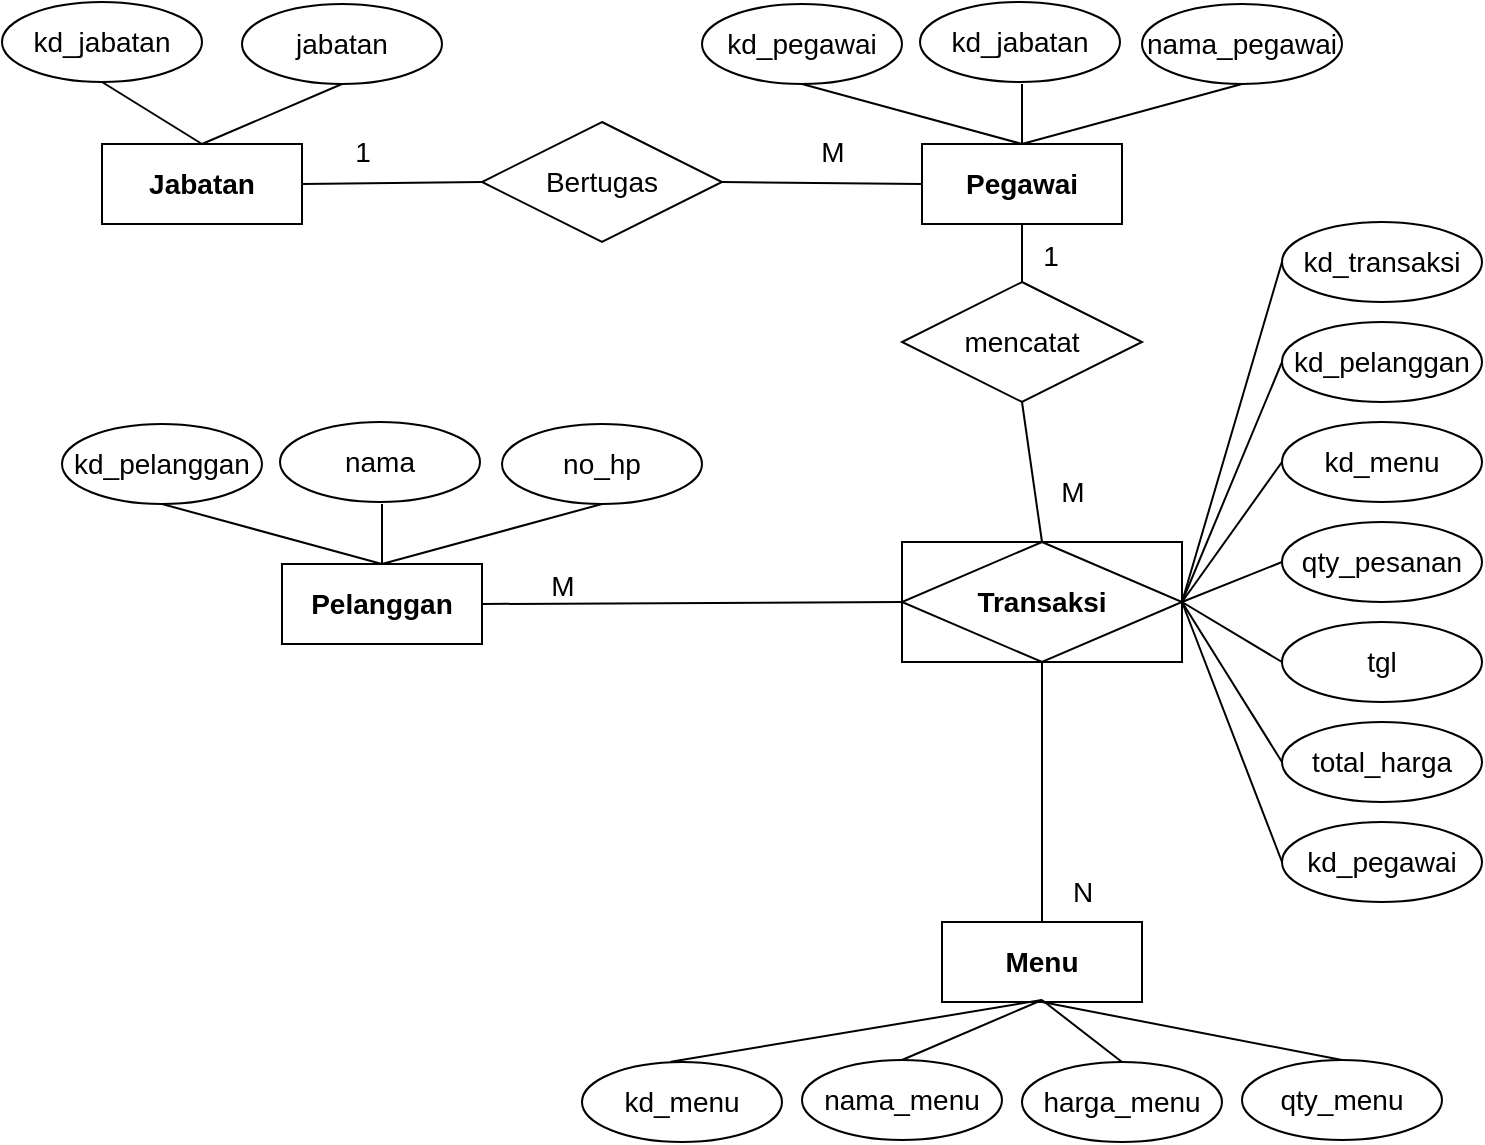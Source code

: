 <mxfile version="20.0.3" type="github">
  <diagram id="R2lEEEUBdFMjLlhIrx00" name="Page-1">
    <mxGraphModel dx="841" dy="448" grid="1" gridSize="10" guides="0" tooltips="1" connect="1" arrows="1" fold="1" page="1" pageScale="1" pageWidth="1169" pageHeight="827" background="#ffffff" math="0" shadow="0" extFonts="Permanent Marker^https://fonts.googleapis.com/css?family=Permanent+Marker">
      <root>
        <object label="" R2lEEEUBdFMjLlhIrx00="" id="0">
          <mxCell />
        </object>
        <mxCell id="1" parent="0" />
        <mxCell id="9uWtrGqiBt9vVxMqKEjF-1" value="&lt;b&gt;&lt;font style=&quot;font-size: 14px;&quot;&gt;Pelanggan&lt;/font&gt;&lt;/b&gt;" style="whiteSpace=wrap;html=1;align=center;" vertex="1" parent="1">
          <mxGeometry x="240" y="421" width="100" height="40" as="geometry" />
        </mxCell>
        <mxCell id="9uWtrGqiBt9vVxMqKEjF-3" value="kd_pelanggan" style="ellipse;whiteSpace=wrap;html=1;align=center;fontSize=14;" vertex="1" parent="1">
          <mxGeometry x="130" y="351" width="100" height="40" as="geometry" />
        </mxCell>
        <mxCell id="9uWtrGqiBt9vVxMqKEjF-4" value="nama" style="ellipse;whiteSpace=wrap;html=1;align=center;fontSize=14;" vertex="1" parent="1">
          <mxGeometry x="239" y="350" width="100" height="40" as="geometry" />
        </mxCell>
        <mxCell id="9uWtrGqiBt9vVxMqKEjF-5" value="no_hp" style="ellipse;whiteSpace=wrap;html=1;align=center;fontSize=14;" vertex="1" parent="1">
          <mxGeometry x="350" y="351" width="100" height="40" as="geometry" />
        </mxCell>
        <mxCell id="9uWtrGqiBt9vVxMqKEjF-6" value="" style="endArrow=none;html=1;rounded=0;fontSize=14;exitX=0.5;exitY=0;exitDx=0;exitDy=0;entryX=0.5;entryY=1;entryDx=0;entryDy=0;" edge="1" parent="1" source="9uWtrGqiBt9vVxMqKEjF-1" target="9uWtrGqiBt9vVxMqKEjF-3">
          <mxGeometry width="50" height="50" relative="1" as="geometry">
            <mxPoint x="640" y="371" as="sourcePoint" />
            <mxPoint x="690" y="321" as="targetPoint" />
          </mxGeometry>
        </mxCell>
        <mxCell id="9uWtrGqiBt9vVxMqKEjF-9" value="" style="endArrow=none;html=1;rounded=0;fontSize=14;" edge="1" parent="1">
          <mxGeometry width="50" height="50" relative="1" as="geometry">
            <mxPoint x="290" y="421" as="sourcePoint" />
            <mxPoint x="290" y="391" as="targetPoint" />
          </mxGeometry>
        </mxCell>
        <mxCell id="9uWtrGqiBt9vVxMqKEjF-10" value="" style="endArrow=none;html=1;rounded=0;fontSize=14;entryX=0.5;entryY=1;entryDx=0;entryDy=0;" edge="1" parent="1" target="9uWtrGqiBt9vVxMqKEjF-5">
          <mxGeometry width="50" height="50" relative="1" as="geometry">
            <mxPoint x="290" y="421" as="sourcePoint" />
            <mxPoint x="300" y="401" as="targetPoint" />
          </mxGeometry>
        </mxCell>
        <mxCell id="9uWtrGqiBt9vVxMqKEjF-11" value="&lt;b&gt;&lt;font style=&quot;font-size: 14px;&quot;&gt;Menu&lt;/font&gt;&lt;/b&gt;" style="whiteSpace=wrap;html=1;align=center;" vertex="1" parent="1">
          <mxGeometry x="570" y="600" width="100" height="40" as="geometry" />
        </mxCell>
        <mxCell id="9uWtrGqiBt9vVxMqKEjF-12" value="kd_menu" style="ellipse;whiteSpace=wrap;html=1;align=center;fontSize=14;" vertex="1" parent="1">
          <mxGeometry x="390" y="670" width="100" height="40" as="geometry" />
        </mxCell>
        <mxCell id="9uWtrGqiBt9vVxMqKEjF-13" value="nama_menu" style="ellipse;whiteSpace=wrap;html=1;align=center;fontSize=14;" vertex="1" parent="1">
          <mxGeometry x="500" y="669" width="100" height="40" as="geometry" />
        </mxCell>
        <mxCell id="9uWtrGqiBt9vVxMqKEjF-14" value="harga_menu" style="ellipse;whiteSpace=wrap;html=1;align=center;fontSize=14;" vertex="1" parent="1">
          <mxGeometry x="610" y="670" width="100" height="40" as="geometry" />
        </mxCell>
        <mxCell id="9uWtrGqiBt9vVxMqKEjF-15" value="" style="endArrow=none;html=1;rounded=0;fontSize=14;entryX=0.444;entryY=-0.004;entryDx=0;entryDy=0;entryPerimeter=0;" edge="1" parent="1" target="9uWtrGqiBt9vVxMqKEjF-12">
          <mxGeometry width="50" height="50" relative="1" as="geometry">
            <mxPoint x="620" y="639" as="sourcePoint" />
            <mxPoint x="1020" y="500" as="targetPoint" />
          </mxGeometry>
        </mxCell>
        <mxCell id="9uWtrGqiBt9vVxMqKEjF-16" value="" style="endArrow=none;html=1;rounded=0;fontSize=14;exitX=0.5;exitY=0;exitDx=0;exitDy=0;" edge="1" parent="1" source="9uWtrGqiBt9vVxMqKEjF-13">
          <mxGeometry width="50" height="50" relative="1" as="geometry">
            <mxPoint x="620" y="669" as="sourcePoint" />
            <mxPoint x="620" y="639" as="targetPoint" />
          </mxGeometry>
        </mxCell>
        <mxCell id="9uWtrGqiBt9vVxMqKEjF-17" value="" style="endArrow=none;html=1;rounded=0;fontSize=14;entryX=0.5;entryY=0;entryDx=0;entryDy=0;" edge="1" parent="1" target="9uWtrGqiBt9vVxMqKEjF-14">
          <mxGeometry width="50" height="50" relative="1" as="geometry">
            <mxPoint x="620" y="639" as="sourcePoint" />
            <mxPoint x="630" y="580" as="targetPoint" />
          </mxGeometry>
        </mxCell>
        <mxCell id="9uWtrGqiBt9vVxMqKEjF-18" value="qty_menu" style="ellipse;whiteSpace=wrap;html=1;align=center;fontSize=14;" vertex="1" parent="1">
          <mxGeometry x="720" y="669" width="100" height="40" as="geometry" />
        </mxCell>
        <mxCell id="9uWtrGqiBt9vVxMqKEjF-19" value="" style="endArrow=none;html=1;rounded=0;fontSize=14;entryX=0.5;entryY=0;entryDx=0;entryDy=0;exitX=0.5;exitY=1;exitDx=0;exitDy=0;" edge="1" parent="1" source="9uWtrGqiBt9vVxMqKEjF-11" target="9uWtrGqiBt9vVxMqKEjF-18">
          <mxGeometry width="50" height="50" relative="1" as="geometry">
            <mxPoint x="630" y="649" as="sourcePoint" />
            <mxPoint x="670" y="680" as="targetPoint" />
          </mxGeometry>
        </mxCell>
        <mxCell id="9uWtrGqiBt9vVxMqKEjF-20" value="&lt;b&gt;Transaksi&lt;/b&gt;" style="shape=associativeEntity;whiteSpace=wrap;html=1;align=center;fontSize=14;" vertex="1" parent="1">
          <mxGeometry x="550" y="410" width="140" height="60" as="geometry" />
        </mxCell>
        <mxCell id="9uWtrGqiBt9vVxMqKEjF-21" value="kd_transaksi" style="ellipse;whiteSpace=wrap;html=1;align=center;fontSize=14;" vertex="1" parent="1">
          <mxGeometry x="740" y="250" width="100" height="40" as="geometry" />
        </mxCell>
        <mxCell id="9uWtrGqiBt9vVxMqKEjF-22" value="kd_pelanggan" style="ellipse;whiteSpace=wrap;html=1;align=center;fontSize=14;" vertex="1" parent="1">
          <mxGeometry x="740" y="300" width="100" height="40" as="geometry" />
        </mxCell>
        <mxCell id="9uWtrGqiBt9vVxMqKEjF-23" value="kd_menu" style="ellipse;whiteSpace=wrap;html=1;align=center;fontSize=14;" vertex="1" parent="1">
          <mxGeometry x="740" y="350" width="100" height="40" as="geometry" />
        </mxCell>
        <mxCell id="9uWtrGqiBt9vVxMqKEjF-24" value="qty_pesanan" style="ellipse;whiteSpace=wrap;html=1;align=center;fontSize=14;" vertex="1" parent="1">
          <mxGeometry x="740" y="400" width="100" height="40" as="geometry" />
        </mxCell>
        <mxCell id="9uWtrGqiBt9vVxMqKEjF-25" value="tgl" style="ellipse;whiteSpace=wrap;html=1;align=center;fontSize=14;" vertex="1" parent="1">
          <mxGeometry x="740" y="450" width="100" height="40" as="geometry" />
        </mxCell>
        <mxCell id="9uWtrGqiBt9vVxMqKEjF-26" value="total_harga" style="ellipse;whiteSpace=wrap;html=1;align=center;fontSize=14;" vertex="1" parent="1">
          <mxGeometry x="740" y="500" width="100" height="40" as="geometry" />
        </mxCell>
        <mxCell id="9uWtrGqiBt9vVxMqKEjF-27" value="kd_pegawai" style="ellipse;whiteSpace=wrap;html=1;align=center;fontSize=14;" vertex="1" parent="1">
          <mxGeometry x="740" y="550" width="100" height="40" as="geometry" />
        </mxCell>
        <mxCell id="9uWtrGqiBt9vVxMqKEjF-28" value="" style="endArrow=none;html=1;rounded=0;fontSize=14;entryX=0;entryY=0.5;entryDx=0;entryDy=0;" edge="1" parent="1" target="9uWtrGqiBt9vVxMqKEjF-21">
          <mxGeometry relative="1" as="geometry">
            <mxPoint x="690" y="440" as="sourcePoint" />
            <mxPoint x="850" y="440" as="targetPoint" />
          </mxGeometry>
        </mxCell>
        <mxCell id="9uWtrGqiBt9vVxMqKEjF-29" value="" style="endArrow=none;html=1;rounded=0;fontSize=14;entryX=0;entryY=0.5;entryDx=0;entryDy=0;exitX=1;exitY=0.5;exitDx=0;exitDy=0;" edge="1" parent="1" source="9uWtrGqiBt9vVxMqKEjF-20" target="9uWtrGqiBt9vVxMqKEjF-22">
          <mxGeometry relative="1" as="geometry">
            <mxPoint x="700" y="450" as="sourcePoint" />
            <mxPoint x="750" y="280" as="targetPoint" />
          </mxGeometry>
        </mxCell>
        <mxCell id="9uWtrGqiBt9vVxMqKEjF-30" value="" style="endArrow=none;html=1;rounded=0;fontSize=14;entryX=0;entryY=0.5;entryDx=0;entryDy=0;exitX=1;exitY=0.5;exitDx=0;exitDy=0;" edge="1" parent="1" source="9uWtrGqiBt9vVxMqKEjF-20" target="9uWtrGqiBt9vVxMqKEjF-23">
          <mxGeometry relative="1" as="geometry">
            <mxPoint x="700" y="450" as="sourcePoint" />
            <mxPoint x="750" y="330" as="targetPoint" />
          </mxGeometry>
        </mxCell>
        <mxCell id="9uWtrGqiBt9vVxMqKEjF-31" value="" style="endArrow=none;html=1;rounded=0;fontSize=14;entryX=0;entryY=0.5;entryDx=0;entryDy=0;exitX=1;exitY=0.5;exitDx=0;exitDy=0;" edge="1" parent="1" source="9uWtrGqiBt9vVxMqKEjF-20" target="9uWtrGqiBt9vVxMqKEjF-24">
          <mxGeometry relative="1" as="geometry">
            <mxPoint x="710" y="460" as="sourcePoint" />
            <mxPoint x="760" y="340" as="targetPoint" />
          </mxGeometry>
        </mxCell>
        <mxCell id="9uWtrGqiBt9vVxMqKEjF-32" value="" style="endArrow=none;html=1;rounded=0;fontSize=14;entryX=0;entryY=0.5;entryDx=0;entryDy=0;exitX=1;exitY=0.5;exitDx=0;exitDy=0;" edge="1" parent="1" source="9uWtrGqiBt9vVxMqKEjF-20" target="9uWtrGqiBt9vVxMqKEjF-25">
          <mxGeometry relative="1" as="geometry">
            <mxPoint x="720" y="470" as="sourcePoint" />
            <mxPoint x="770" y="350" as="targetPoint" />
          </mxGeometry>
        </mxCell>
        <mxCell id="9uWtrGqiBt9vVxMqKEjF-33" value="" style="endArrow=none;html=1;rounded=0;fontSize=14;entryX=0;entryY=0.5;entryDx=0;entryDy=0;exitX=1;exitY=0.5;exitDx=0;exitDy=0;" edge="1" parent="1" source="9uWtrGqiBt9vVxMqKEjF-20" target="9uWtrGqiBt9vVxMqKEjF-26">
          <mxGeometry relative="1" as="geometry">
            <mxPoint x="730" y="480" as="sourcePoint" />
            <mxPoint x="780" y="360" as="targetPoint" />
          </mxGeometry>
        </mxCell>
        <mxCell id="9uWtrGqiBt9vVxMqKEjF-34" value="" style="endArrow=none;html=1;rounded=0;fontSize=14;entryX=0;entryY=0.5;entryDx=0;entryDy=0;exitX=1;exitY=0.5;exitDx=0;exitDy=0;" edge="1" parent="1" source="9uWtrGqiBt9vVxMqKEjF-20" target="9uWtrGqiBt9vVxMqKEjF-27">
          <mxGeometry relative="1" as="geometry">
            <mxPoint x="740" y="490" as="sourcePoint" />
            <mxPoint x="790" y="370" as="targetPoint" />
          </mxGeometry>
        </mxCell>
        <mxCell id="9uWtrGqiBt9vVxMqKEjF-35" value="&lt;b&gt;&lt;font style=&quot;font-size: 14px;&quot;&gt;Pegawai&lt;/font&gt;&lt;/b&gt;" style="whiteSpace=wrap;html=1;align=center;" vertex="1" parent="1">
          <mxGeometry x="560" y="211" width="100" height="40" as="geometry" />
        </mxCell>
        <mxCell id="9uWtrGqiBt9vVxMqKEjF-36" value="kd_pegawai" style="ellipse;whiteSpace=wrap;html=1;align=center;fontSize=14;" vertex="1" parent="1">
          <mxGeometry x="450" y="141" width="100" height="40" as="geometry" />
        </mxCell>
        <mxCell id="9uWtrGqiBt9vVxMqKEjF-37" value="kd_jabatan" style="ellipse;whiteSpace=wrap;html=1;align=center;fontSize=14;" vertex="1" parent="1">
          <mxGeometry x="559" y="140" width="100" height="40" as="geometry" />
        </mxCell>
        <mxCell id="9uWtrGqiBt9vVxMqKEjF-38" value="nama_pegawai" style="ellipse;whiteSpace=wrap;html=1;align=center;fontSize=14;" vertex="1" parent="1">
          <mxGeometry x="670" y="141" width="100" height="40" as="geometry" />
        </mxCell>
        <mxCell id="9uWtrGqiBt9vVxMqKEjF-39" value="" style="endArrow=none;html=1;rounded=0;fontSize=14;exitX=0.5;exitY=0;exitDx=0;exitDy=0;entryX=0.5;entryY=1;entryDx=0;entryDy=0;" edge="1" parent="1" source="9uWtrGqiBt9vVxMqKEjF-35" target="9uWtrGqiBt9vVxMqKEjF-36">
          <mxGeometry width="50" height="50" relative="1" as="geometry">
            <mxPoint x="960" y="161" as="sourcePoint" />
            <mxPoint x="1010" y="111" as="targetPoint" />
          </mxGeometry>
        </mxCell>
        <mxCell id="9uWtrGqiBt9vVxMqKEjF-40" value="" style="endArrow=none;html=1;rounded=0;fontSize=14;" edge="1" parent="1">
          <mxGeometry width="50" height="50" relative="1" as="geometry">
            <mxPoint x="610" y="211" as="sourcePoint" />
            <mxPoint x="610" y="181" as="targetPoint" />
          </mxGeometry>
        </mxCell>
        <mxCell id="9uWtrGqiBt9vVxMqKEjF-41" value="" style="endArrow=none;html=1;rounded=0;fontSize=14;entryX=0.5;entryY=1;entryDx=0;entryDy=0;" edge="1" parent="1" target="9uWtrGqiBt9vVxMqKEjF-38">
          <mxGeometry width="50" height="50" relative="1" as="geometry">
            <mxPoint x="610" y="211" as="sourcePoint" />
            <mxPoint x="620" y="191" as="targetPoint" />
          </mxGeometry>
        </mxCell>
        <mxCell id="9uWtrGqiBt9vVxMqKEjF-42" value="&lt;font style=&quot;font-size: 14px;&quot;&gt;&lt;b&gt;Jabatan&lt;/b&gt;&lt;/font&gt;" style="whiteSpace=wrap;html=1;align=center;" vertex="1" parent="1">
          <mxGeometry x="150" y="211" width="100" height="40" as="geometry" />
        </mxCell>
        <mxCell id="9uWtrGqiBt9vVxMqKEjF-44" value="kd_jabatan" style="ellipse;whiteSpace=wrap;html=1;align=center;fontSize=14;" vertex="1" parent="1">
          <mxGeometry x="100" y="140" width="100" height="40" as="geometry" />
        </mxCell>
        <mxCell id="9uWtrGqiBt9vVxMqKEjF-45" value="jabatan" style="ellipse;whiteSpace=wrap;html=1;align=center;fontSize=14;" vertex="1" parent="1">
          <mxGeometry x="220" y="141" width="100" height="40" as="geometry" />
        </mxCell>
        <mxCell id="9uWtrGqiBt9vVxMqKEjF-47" value="" style="endArrow=none;html=1;rounded=0;fontSize=14;exitX=0.5;exitY=0;exitDx=0;exitDy=0;entryX=0.5;entryY=1;entryDx=0;entryDy=0;" edge="1" parent="1" source="9uWtrGqiBt9vVxMqKEjF-42" target="9uWtrGqiBt9vVxMqKEjF-44">
          <mxGeometry width="50" height="50" relative="1" as="geometry">
            <mxPoint x="200" y="211" as="sourcePoint" />
            <mxPoint x="120" y="180" as="targetPoint" />
          </mxGeometry>
        </mxCell>
        <mxCell id="9uWtrGqiBt9vVxMqKEjF-48" value="" style="endArrow=none;html=1;rounded=0;fontSize=14;entryX=0.5;entryY=1;entryDx=0;entryDy=0;" edge="1" parent="1" target="9uWtrGqiBt9vVxMqKEjF-45">
          <mxGeometry width="50" height="50" relative="1" as="geometry">
            <mxPoint x="200" y="211" as="sourcePoint" />
            <mxPoint x="210" y="191" as="targetPoint" />
          </mxGeometry>
        </mxCell>
        <mxCell id="9uWtrGqiBt9vVxMqKEjF-51" value="Bertugas" style="shape=rhombus;perimeter=rhombusPerimeter;whiteSpace=wrap;html=1;align=center;fontSize=14;" vertex="1" parent="1">
          <mxGeometry x="340" y="200" width="120" height="60" as="geometry" />
        </mxCell>
        <mxCell id="9uWtrGqiBt9vVxMqKEjF-52" value="mencatat" style="shape=rhombus;perimeter=rhombusPerimeter;whiteSpace=wrap;html=1;align=center;fontSize=14;" vertex="1" parent="1">
          <mxGeometry x="550" y="280" width="120" height="60" as="geometry" />
        </mxCell>
        <mxCell id="9uWtrGqiBt9vVxMqKEjF-55" value="" style="endArrow=none;html=1;rounded=0;fontSize=14;exitX=1;exitY=0.5;exitDx=0;exitDy=0;entryX=0;entryY=0.5;entryDx=0;entryDy=0;" edge="1" parent="1" source="9uWtrGqiBt9vVxMqKEjF-1" target="9uWtrGqiBt9vVxMqKEjF-20">
          <mxGeometry width="50" height="50" relative="1" as="geometry">
            <mxPoint x="390" y="460" as="sourcePoint" />
            <mxPoint x="440" y="410" as="targetPoint" />
          </mxGeometry>
        </mxCell>
        <mxCell id="9uWtrGqiBt9vVxMqKEjF-56" value="" style="endArrow=none;html=1;rounded=0;fontSize=14;exitX=0.5;exitY=0;exitDx=0;exitDy=0;entryX=0.5;entryY=1;entryDx=0;entryDy=0;" edge="1" parent="1" source="9uWtrGqiBt9vVxMqKEjF-11" target="9uWtrGqiBt9vVxMqKEjF-20">
          <mxGeometry width="50" height="50" relative="1" as="geometry">
            <mxPoint x="350" y="451" as="sourcePoint" />
            <mxPoint x="560" y="450" as="targetPoint" />
          </mxGeometry>
        </mxCell>
        <mxCell id="9uWtrGqiBt9vVxMqKEjF-57" value="" style="endArrow=none;html=1;rounded=0;fontSize=14;exitX=0.5;exitY=1;exitDx=0;exitDy=0;entryX=0.5;entryY=0;entryDx=0;entryDy=0;" edge="1" parent="1" source="9uWtrGqiBt9vVxMqKEjF-52" target="9uWtrGqiBt9vVxMqKEjF-20">
          <mxGeometry width="50" height="50" relative="1" as="geometry">
            <mxPoint x="630" y="610" as="sourcePoint" />
            <mxPoint x="630" y="480" as="targetPoint" />
          </mxGeometry>
        </mxCell>
        <mxCell id="9uWtrGqiBt9vVxMqKEjF-58" value="" style="endArrow=none;html=1;rounded=0;fontSize=14;exitX=0.5;exitY=0;exitDx=0;exitDy=0;entryX=0.5;entryY=1;entryDx=0;entryDy=0;" edge="1" parent="1" source="9uWtrGqiBt9vVxMqKEjF-52" target="9uWtrGqiBt9vVxMqKEjF-35">
          <mxGeometry width="50" height="50" relative="1" as="geometry">
            <mxPoint x="620" y="350" as="sourcePoint" />
            <mxPoint x="630" y="420" as="targetPoint" />
          </mxGeometry>
        </mxCell>
        <mxCell id="9uWtrGqiBt9vVxMqKEjF-59" value="" style="endArrow=none;html=1;rounded=0;fontSize=14;exitX=1;exitY=0.5;exitDx=0;exitDy=0;entryX=0;entryY=0.5;entryDx=0;entryDy=0;" edge="1" parent="1" source="9uWtrGqiBt9vVxMqKEjF-51" target="9uWtrGqiBt9vVxMqKEjF-35">
          <mxGeometry width="50" height="50" relative="1" as="geometry">
            <mxPoint x="620" y="290" as="sourcePoint" />
            <mxPoint x="620" y="261" as="targetPoint" />
          </mxGeometry>
        </mxCell>
        <mxCell id="9uWtrGqiBt9vVxMqKEjF-60" value="" style="endArrow=none;html=1;rounded=0;fontSize=14;exitX=0;exitY=0.5;exitDx=0;exitDy=0;entryX=1;entryY=0.5;entryDx=0;entryDy=0;" edge="1" parent="1" source="9uWtrGqiBt9vVxMqKEjF-51" target="9uWtrGqiBt9vVxMqKEjF-42">
          <mxGeometry width="50" height="50" relative="1" as="geometry">
            <mxPoint x="470" y="240" as="sourcePoint" />
            <mxPoint x="570" y="241" as="targetPoint" />
          </mxGeometry>
        </mxCell>
        <mxCell id="9uWtrGqiBt9vVxMqKEjF-61" value="M" style="text;html=1;resizable=0;autosize=1;align=center;verticalAlign=middle;points=[];fillColor=none;strokeColor=none;rounded=0;fontSize=14;" vertex="1" parent="1">
          <mxGeometry x="360" y="417" width="40" height="30" as="geometry" />
        </mxCell>
        <mxCell id="9uWtrGqiBt9vVxMqKEjF-62" value="N" style="text;html=1;resizable=0;autosize=1;align=center;verticalAlign=middle;points=[];fillColor=none;strokeColor=none;rounded=0;fontSize=14;" vertex="1" parent="1">
          <mxGeometry x="625" y="570" width="30" height="30" as="geometry" />
        </mxCell>
        <mxCell id="9uWtrGqiBt9vVxMqKEjF-63" value="M" style="text;html=1;resizable=0;autosize=1;align=center;verticalAlign=middle;points=[];fillColor=none;strokeColor=none;rounded=0;fontSize=14;" vertex="1" parent="1">
          <mxGeometry x="615" y="370" width="40" height="30" as="geometry" />
        </mxCell>
        <mxCell id="9uWtrGqiBt9vVxMqKEjF-64" value="1" style="text;html=1;resizable=0;autosize=1;align=center;verticalAlign=middle;points=[];fillColor=none;strokeColor=none;rounded=0;fontSize=14;" vertex="1" parent="1">
          <mxGeometry x="609" y="252" width="30" height="30" as="geometry" />
        </mxCell>
        <mxCell id="9uWtrGqiBt9vVxMqKEjF-65" value="M" style="text;html=1;resizable=0;autosize=1;align=center;verticalAlign=middle;points=[];fillColor=none;strokeColor=none;rounded=0;fontSize=14;" vertex="1" parent="1">
          <mxGeometry x="495" y="200" width="40" height="30" as="geometry" />
        </mxCell>
        <mxCell id="9uWtrGqiBt9vVxMqKEjF-66" value="1" style="text;html=1;resizable=0;autosize=1;align=center;verticalAlign=middle;points=[];fillColor=none;strokeColor=none;rounded=0;fontSize=14;" vertex="1" parent="1">
          <mxGeometry x="265" y="200" width="30" height="30" as="geometry" />
        </mxCell>
      </root>
    </mxGraphModel>
  </diagram>
</mxfile>
